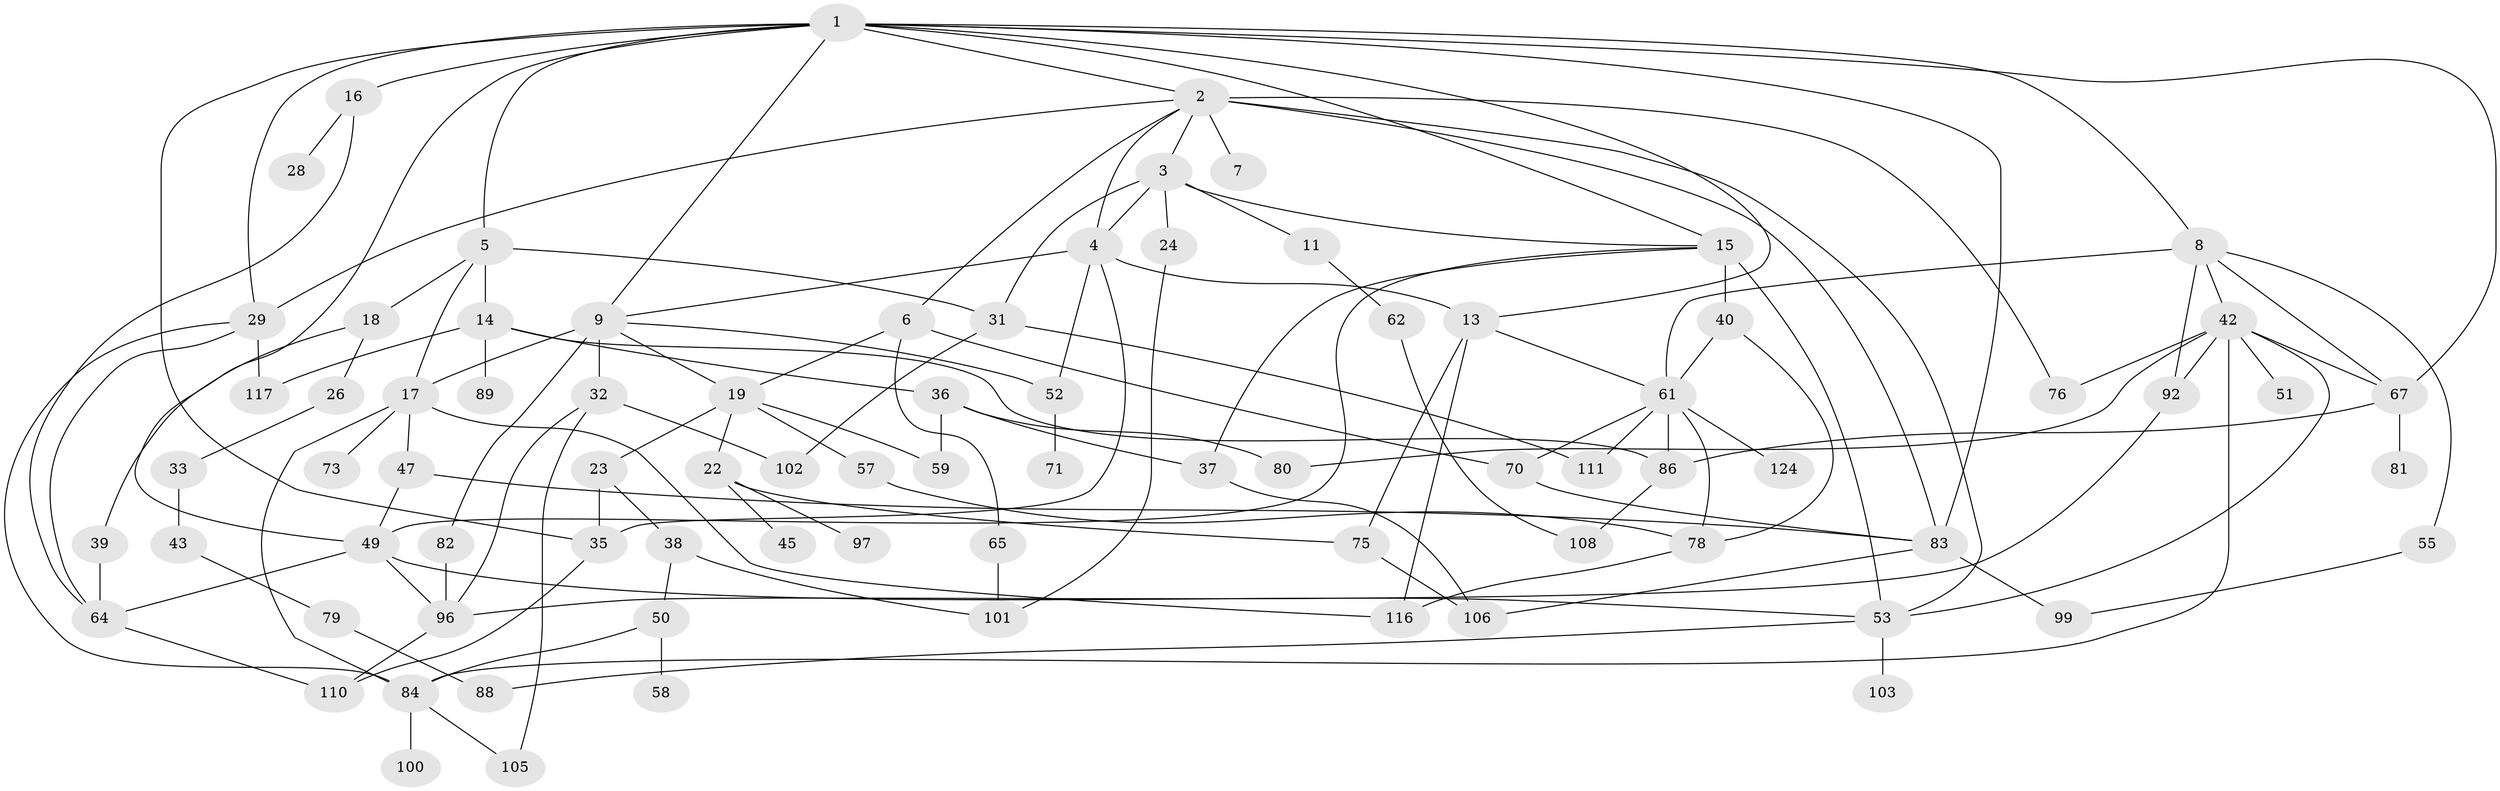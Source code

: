 // Generated by graph-tools (version 1.1) at 2025/23/03/03/25 07:23:33]
// undirected, 81 vertices, 138 edges
graph export_dot {
graph [start="1"]
  node [color=gray90,style=filled];
  1 [super="+56"];
  2 [super="+30"];
  3;
  4 [super="+10"];
  5 [super="+104"];
  6;
  7;
  8 [super="+21"];
  9;
  11 [super="+12"];
  13 [super="+20"];
  14 [super="+41"];
  15 [super="+34"];
  16;
  17 [super="+27"];
  18;
  19 [super="+115"];
  22 [super="+44"];
  23 [super="+25"];
  24 [super="+46"];
  26 [super="+94"];
  28 [super="+69"];
  29 [super="+109"];
  31 [super="+74"];
  32 [super="+113"];
  33;
  35 [super="+54"];
  36 [super="+120"];
  37 [super="+85"];
  38;
  39;
  40 [super="+48"];
  42 [super="+112"];
  43;
  45;
  47 [super="+68"];
  49 [super="+87"];
  50;
  51;
  52 [super="+66"];
  53 [super="+60"];
  55;
  57;
  58;
  59;
  61 [super="+63"];
  62 [super="+122"];
  64 [super="+72"];
  65;
  67;
  70;
  71;
  73;
  75 [super="+118"];
  76 [super="+77"];
  78 [super="+93"];
  79 [super="+90"];
  80 [super="+91"];
  81;
  82;
  83 [super="+95"];
  84 [super="+98"];
  86 [super="+107"];
  88;
  89;
  92 [super="+121"];
  96 [super="+123"];
  97;
  99;
  100;
  101;
  102 [super="+114"];
  103;
  105 [super="+119"];
  106;
  108;
  110;
  111;
  116;
  117;
  124;
  1 -- 2;
  1 -- 5;
  1 -- 8;
  1 -- 13;
  1 -- 16;
  1 -- 29;
  1 -- 67;
  1 -- 49;
  1 -- 35;
  1 -- 9;
  1 -- 15;
  1 -- 83;
  2 -- 3;
  2 -- 4;
  2 -- 6;
  2 -- 7 [weight=2];
  2 -- 53;
  2 -- 29;
  2 -- 83;
  2 -- 76;
  3 -- 11;
  3 -- 15;
  3 -- 24;
  3 -- 31;
  3 -- 4;
  4 -- 9;
  4 -- 52;
  4 -- 13;
  4 -- 35;
  5 -- 14 [weight=2];
  5 -- 18;
  5 -- 31;
  5 -- 17;
  6 -- 65;
  6 -- 70;
  6 -- 19;
  8 -- 42;
  8 -- 67;
  8 -- 92;
  8 -- 61;
  8 -- 55;
  9 -- 17;
  9 -- 19;
  9 -- 32;
  9 -- 82;
  9 -- 52;
  11 -- 62;
  13 -- 116;
  13 -- 61;
  13 -- 75;
  14 -- 36;
  14 -- 89;
  14 -- 117;
  14 -- 86;
  15 -- 37;
  15 -- 53;
  15 -- 49;
  15 -- 40 [weight=2];
  16 -- 28;
  16 -- 64;
  17 -- 116;
  17 -- 84;
  17 -- 73;
  17 -- 47;
  18 -- 26;
  18 -- 39;
  19 -- 22;
  19 -- 23;
  19 -- 57;
  19 -- 59;
  22 -- 45;
  22 -- 97;
  22 -- 75;
  23 -- 38;
  23 -- 35;
  24 -- 101;
  26 -- 33;
  29 -- 84;
  29 -- 117;
  29 -- 64;
  31 -- 111;
  31 -- 102;
  32 -- 96;
  32 -- 105;
  32 -- 102;
  33 -- 43;
  35 -- 110;
  36 -- 59;
  36 -- 80;
  36 -- 37;
  37 -- 106;
  38 -- 50;
  38 -- 101;
  39 -- 64;
  40 -- 78;
  40 -- 61;
  42 -- 51;
  42 -- 84;
  42 -- 80;
  42 -- 67;
  42 -- 53;
  42 -- 92;
  42 -- 76;
  43 -- 79;
  47 -- 49;
  47 -- 83;
  49 -- 96;
  49 -- 53;
  49 -- 64;
  50 -- 58;
  50 -- 84;
  52 -- 71;
  53 -- 103;
  53 -- 88;
  55 -- 99;
  57 -- 78;
  61 -- 78;
  61 -- 86;
  61 -- 70;
  61 -- 124;
  61 -- 111;
  62 -- 108;
  64 -- 110;
  65 -- 101;
  67 -- 81;
  67 -- 86;
  70 -- 83;
  75 -- 106;
  78 -- 116;
  79 -- 88;
  82 -- 96;
  83 -- 99;
  83 -- 106;
  84 -- 105;
  84 -- 100;
  86 -- 108;
  92 -- 96;
  96 -- 110;
}
